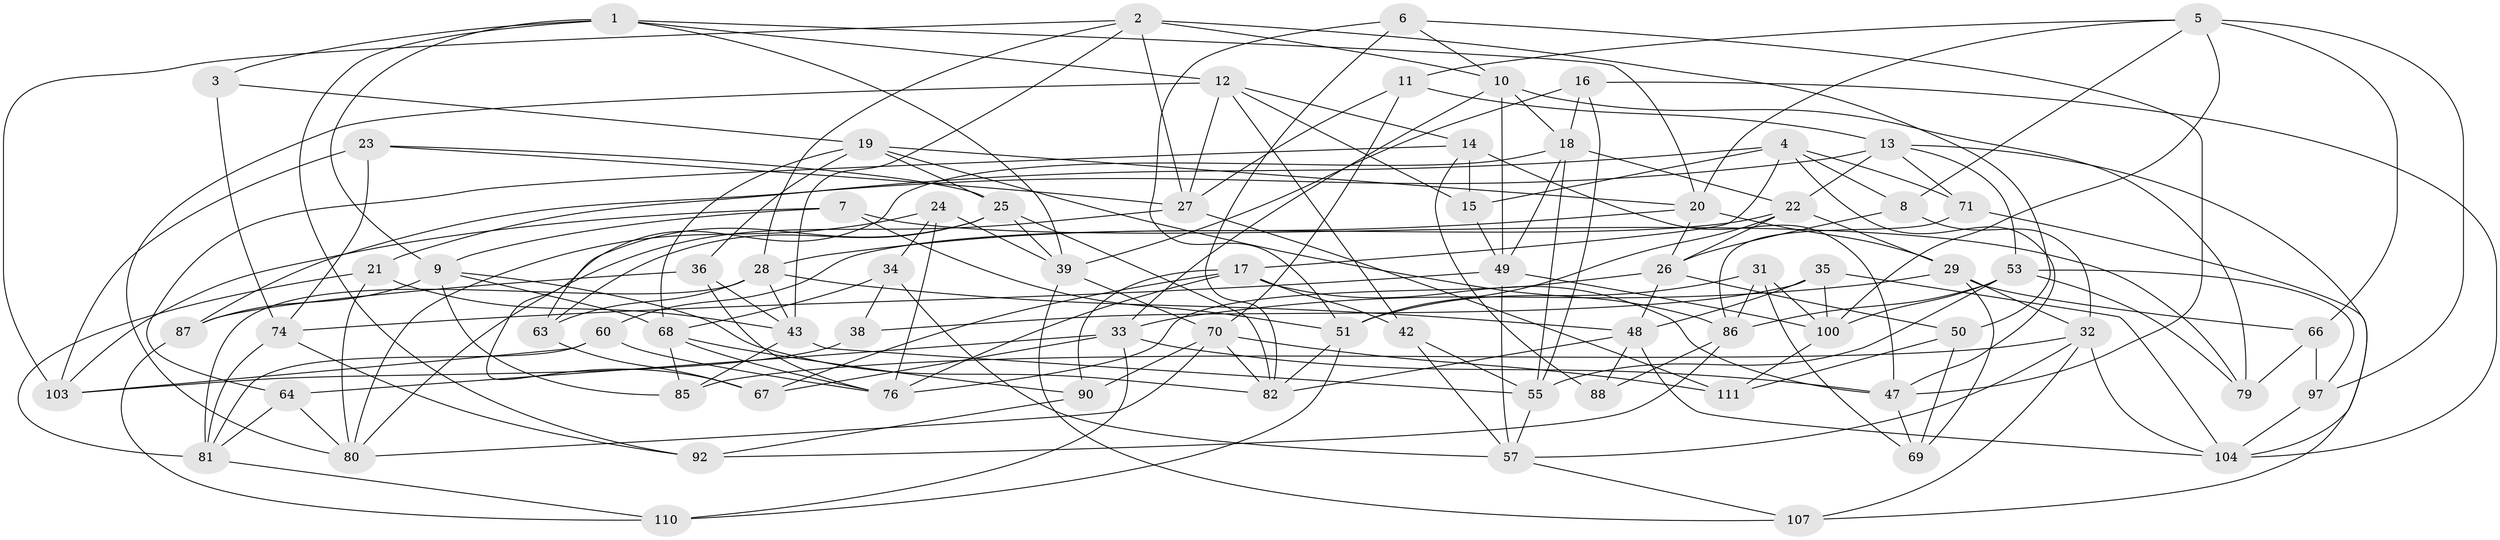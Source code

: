 // original degree distribution, {4: 1.0}
// Generated by graph-tools (version 1.1) at 2025/11/02/27/25 16:11:45]
// undirected, 75 vertices, 188 edges
graph export_dot {
graph [start="1"]
  node [color=gray90,style=filled];
  1 [super="+93"];
  2 [super="+59"];
  3;
  4 [super="+41"];
  5 [super="+44"];
  6;
  7;
  8;
  9 [super="+61"];
  10 [super="+37"];
  11;
  12 [super="+30"];
  13 [super="+62"];
  14 [super="+65"];
  15;
  16;
  17 [super="+91"];
  18 [super="+56"];
  19 [super="+54"];
  20 [super="+108"];
  21;
  22 [super="+40"];
  23;
  24;
  25 [super="+109"];
  26 [super="+89"];
  27 [super="+73"];
  28 [super="+106"];
  29 [super="+46"];
  31;
  32 [super="+52"];
  33 [super="+75"];
  34;
  35;
  36;
  38;
  39 [super="+45"];
  42;
  43 [super="+83"];
  47 [super="+105"];
  48 [super="+72"];
  49 [super="+84"];
  50;
  51 [super="+58"];
  53 [super="+101"];
  55 [super="+77"];
  57 [super="+112"];
  60;
  63;
  64;
  66;
  67;
  68 [super="+78"];
  69;
  70 [super="+98"];
  71;
  74 [super="+96"];
  76 [super="+102"];
  79;
  80 [super="+115"];
  81 [super="+95"];
  82 [super="+94"];
  85;
  86 [super="+99"];
  87;
  88;
  90;
  92;
  97;
  100 [super="+113"];
  103 [super="+114"];
  104 [super="+116"];
  107;
  110;
  111;
  1 -- 39;
  1 -- 3;
  1 -- 20;
  1 -- 12;
  1 -- 9;
  1 -- 92;
  2 -- 43;
  2 -- 10;
  2 -- 27;
  2 -- 50;
  2 -- 28;
  2 -- 103;
  3 -- 74 [weight=2];
  3 -- 19;
  4 -- 21;
  4 -- 8;
  4 -- 71;
  4 -- 15;
  4 -- 47;
  4 -- 17;
  5 -- 97;
  5 -- 8;
  5 -- 66;
  5 -- 11;
  5 -- 100;
  5 -- 20;
  6 -- 47;
  6 -- 51;
  6 -- 10;
  6 -- 82;
  7 -- 79;
  7 -- 103;
  7 -- 51;
  7 -- 9;
  8 -- 26;
  8 -- 32;
  9 -- 82;
  9 -- 87;
  9 -- 85;
  9 -- 68;
  10 -- 33;
  10 -- 79;
  10 -- 49;
  10 -- 18;
  11 -- 13;
  11 -- 70;
  11 -- 27;
  12 -- 14;
  12 -- 42;
  12 -- 15;
  12 -- 27;
  12 -- 80;
  13 -- 87;
  13 -- 104;
  13 -- 53;
  13 -- 22;
  13 -- 71;
  14 -- 64;
  14 -- 88 [weight=2];
  14 -- 47;
  14 -- 15;
  15 -- 49;
  16 -- 104;
  16 -- 18;
  16 -- 55;
  16 -- 39;
  17 -- 42;
  17 -- 67;
  17 -- 47;
  17 -- 90;
  17 -- 76;
  18 -- 22;
  18 -- 49;
  18 -- 63;
  18 -- 55;
  19 -- 20;
  19 -- 36;
  19 -- 86;
  19 -- 68;
  19 -- 25;
  20 -- 29;
  20 -- 26;
  20 -- 28;
  21 -- 81;
  21 -- 43;
  21 -- 80;
  22 -- 29;
  22 -- 26;
  22 -- 51;
  22 -- 60;
  23 -- 27;
  23 -- 25;
  23 -- 74;
  23 -- 103;
  24 -- 34;
  24 -- 80;
  24 -- 76;
  24 -- 39;
  25 -- 82;
  25 -- 63;
  25 -- 67;
  25 -- 39;
  26 -- 50;
  26 -- 48;
  26 -- 76;
  27 -- 80;
  27 -- 111;
  28 -- 63;
  28 -- 48;
  28 -- 81;
  28 -- 43;
  29 -- 66;
  29 -- 33;
  29 -- 69;
  29 -- 32;
  31 -- 69;
  31 -- 86;
  31 -- 51;
  31 -- 100;
  32 -- 85;
  32 -- 104;
  32 -- 57;
  32 -- 107;
  33 -- 110;
  33 -- 64;
  33 -- 67;
  33 -- 47;
  34 -- 38;
  34 -- 68;
  34 -- 57;
  35 -- 38;
  35 -- 100;
  35 -- 104;
  35 -- 48;
  36 -- 87;
  36 -- 76;
  36 -- 43;
  38 -- 103 [weight=2];
  39 -- 107;
  39 -- 70;
  42 -- 55;
  42 -- 57;
  43 -- 55;
  43 -- 85;
  47 -- 69;
  48 -- 104;
  48 -- 82;
  48 -- 88;
  49 -- 74;
  49 -- 100;
  49 -- 57;
  50 -- 111;
  50 -- 69;
  51 -- 110;
  51 -- 82;
  53 -- 100;
  53 -- 97;
  53 -- 55;
  53 -- 86;
  53 -- 79;
  55 -- 57;
  57 -- 107;
  60 -- 76;
  60 -- 81;
  60 -- 103;
  63 -- 67;
  64 -- 80;
  64 -- 81;
  66 -- 79;
  66 -- 97;
  68 -- 85;
  68 -- 90;
  68 -- 76;
  70 -- 82;
  70 -- 90;
  70 -- 111;
  70 -- 80;
  71 -- 107;
  71 -- 86;
  74 -- 92;
  74 -- 81;
  81 -- 110;
  86 -- 88;
  86 -- 92;
  87 -- 110;
  90 -- 92;
  97 -- 104;
  100 -- 111;
}
